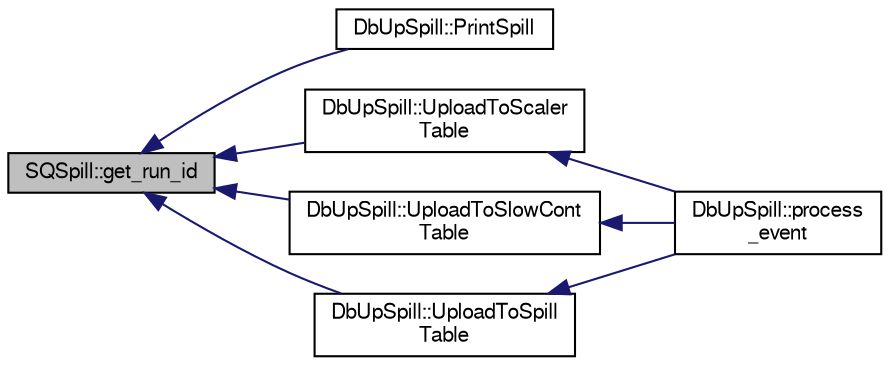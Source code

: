 digraph "SQSpill::get_run_id"
{
  bgcolor="transparent";
  edge [fontname="FreeSans",fontsize="10",labelfontname="FreeSans",labelfontsize="10"];
  node [fontname="FreeSans",fontsize="10",shape=record];
  rankdir="LR";
  Node1 [label="SQSpill::get_run_id",height=0.2,width=0.4,color="black", fillcolor="grey75", style="filled" fontcolor="black"];
  Node1 -> Node2 [dir="back",color="midnightblue",fontsize="10",style="solid",fontname="FreeSans"];
  Node2 [label="DbUpSpill::PrintSpill",height=0.2,width=0.4,color="black",URL="$da/dbe/classDbUpSpill.html#a1785c83b3716157d8cadeecf8351ae2c"];
  Node1 -> Node3 [dir="back",color="midnightblue",fontsize="10",style="solid",fontname="FreeSans"];
  Node3 [label="DbUpSpill::UploadToScaler\lTable",height=0.2,width=0.4,color="black",URL="$da/dbe/classDbUpSpill.html#a7dde2019beca93d5ce60c830dfab0384"];
  Node3 -> Node4 [dir="back",color="midnightblue",fontsize="10",style="solid",fontname="FreeSans"];
  Node4 [label="DbUpSpill::process\l_event",height=0.2,width=0.4,color="black",URL="$da/dbe/classDbUpSpill.html#a40696735da3084f1e3e649bff1e63379"];
  Node1 -> Node5 [dir="back",color="midnightblue",fontsize="10",style="solid",fontname="FreeSans"];
  Node5 [label="DbUpSpill::UploadToSlowCont\lTable",height=0.2,width=0.4,color="black",URL="$da/dbe/classDbUpSpill.html#a566bd9523d5240f6a09d44a5ca08c429"];
  Node5 -> Node4 [dir="back",color="midnightblue",fontsize="10",style="solid",fontname="FreeSans"];
  Node1 -> Node6 [dir="back",color="midnightblue",fontsize="10",style="solid",fontname="FreeSans"];
  Node6 [label="DbUpSpill::UploadToSpill\lTable",height=0.2,width=0.4,color="black",URL="$da/dbe/classDbUpSpill.html#a00fc65b2fbd99ba0fb6862d1011f582f"];
  Node6 -> Node4 [dir="back",color="midnightblue",fontsize="10",style="solid",fontname="FreeSans"];
}
